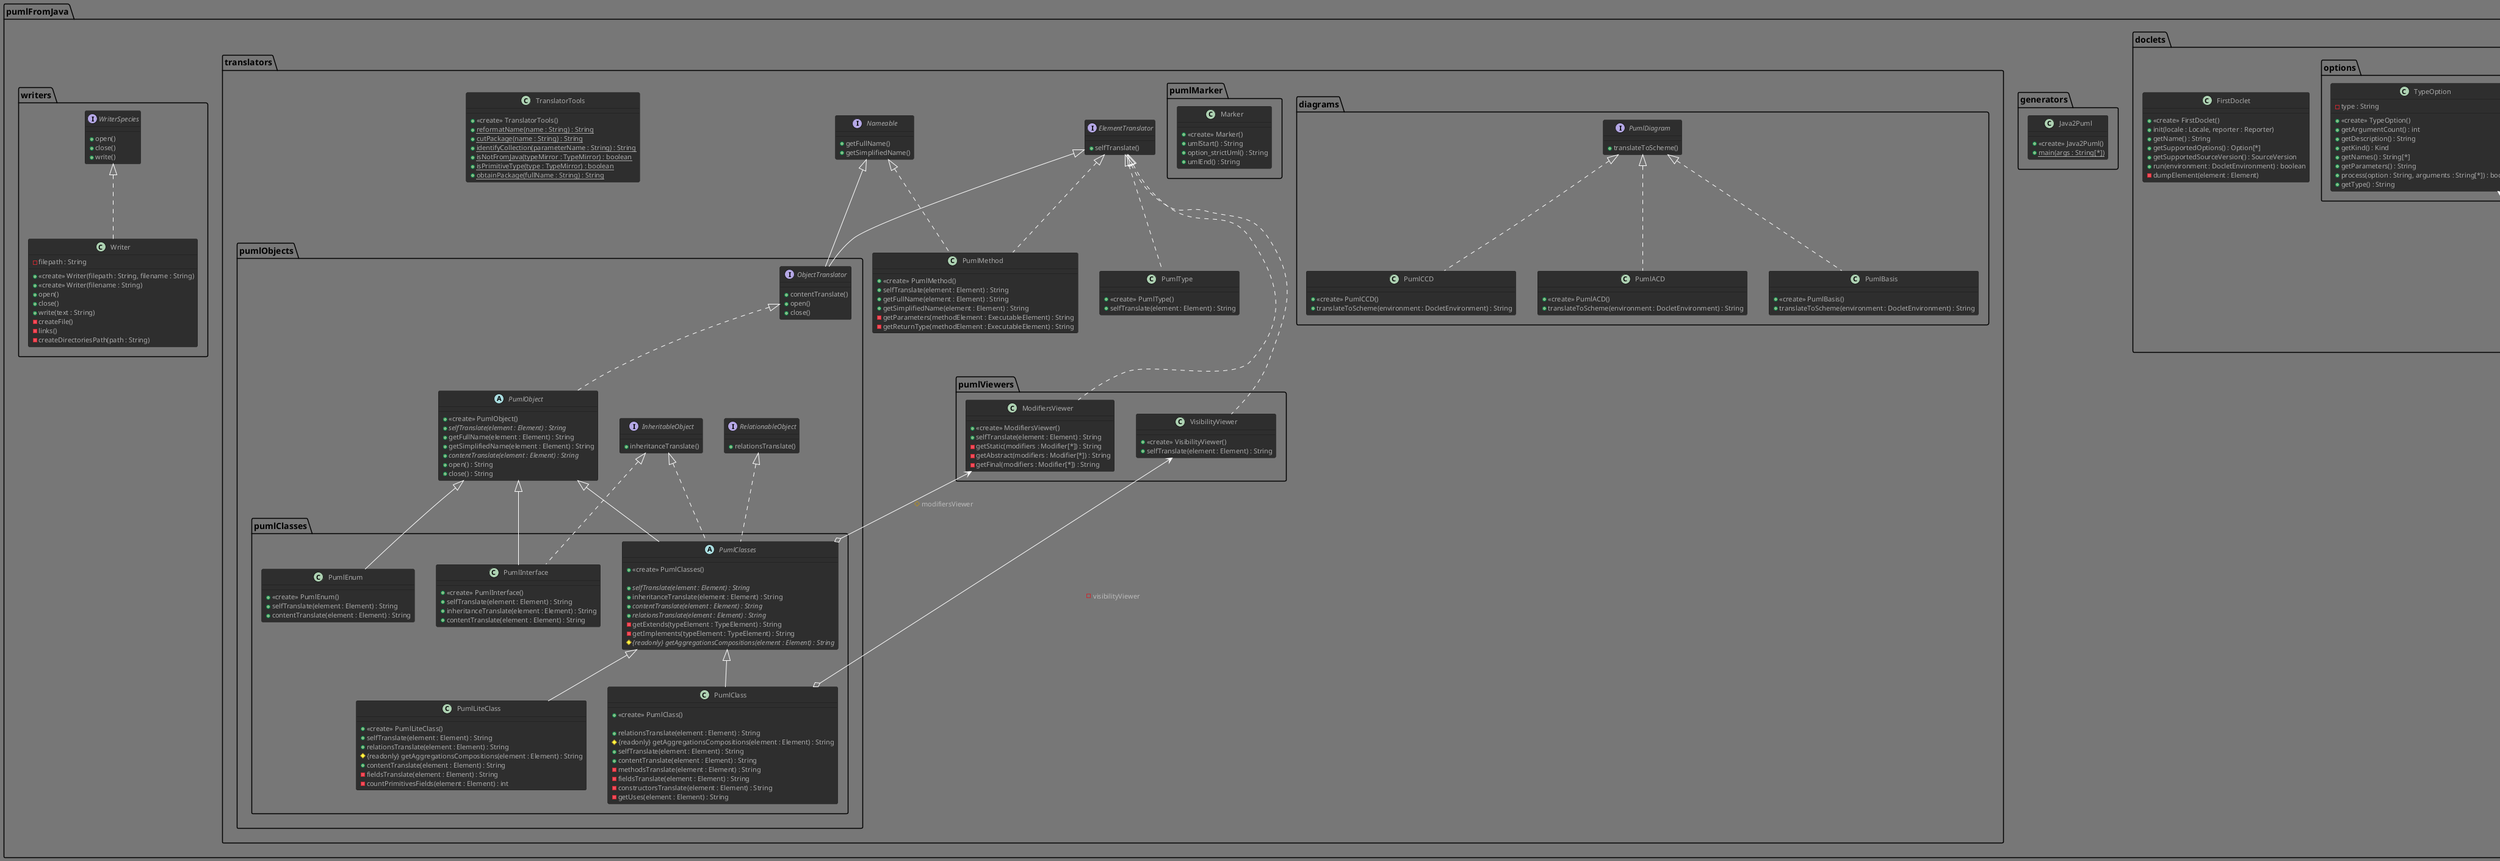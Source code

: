 @startuml
!theme reddress-darkgreen

class pumlFromJava.doclets.FirstDoclet {
+ <<create>> FirstDoclet()
+init(locale : Locale, reporter : Reporter)
+getName() : String
+getSupportedOptions() : Option[*]
+getSupportedSourceVersion() : SourceVersion
+run(environment : DocletEnvironment) : boolean
-dumpElement(element : Element)

}
class pumlFromJava.doclets.PumlDoclet {
+ <<create>> PumlDoclet()



+init(locale : Locale, reporter : Reporter)
+getName() : String
+getSupportedOptions() : Option[*]
+getSupportedSourceVersion() : SourceVersion
+run(environment : DocletEnvironment) : boolean
-generateACD(environment : DocletEnvironment)
-generateCCD(environment : DocletEnvironment)

}
class pumlFromJava.doclets.options.OutOption {
-NameFile : String
+ <<create>> OutOption()
+getArgumentCount() : int
+getDescription() : String
+getKind() : Kind
+getNames() : String[*]
+getParameters() : String
+process(option : String, arguments : String[*]) : boolean
+getFileName() : String

}
class pumlFromJava.doclets.options.PathOption {
-path : String
+ <<create>> PathOption()
+getArgumentCount() : int
+getDescription() : String
+getKind() : Kind
+getNames() : String[*]
+getParameters() : String
+process(option : String, arguments : String[*]) : boolean
+getPath() : String

}
class pumlFromJava.doclets.options.TypeOption {
-type : String
+ <<create>> TypeOption()
+getArgumentCount() : int
+getDescription() : String
+getKind() : Kind
+getNames() : String[*]
+getParameters() : String
+process(option : String, arguments : String[*]) : boolean
+getType() : String

}
class pumlFromJava.generators.Java2Puml {
+ <<create>> Java2Puml()
+ {static} main(args : String[*])

}
class pumlFromJava.translators.diagrams.PumlACD implements pumlFromJava.translators.diagrams.PumlDiagram {
+ <<create>> PumlACD()
+translateToScheme(environment : DocletEnvironment) : String

}
class pumlFromJava.translators.diagrams.PumlBasis implements pumlFromJava.translators.diagrams.PumlDiagram {
+ <<create>> PumlBasis()
+translateToScheme(environment : DocletEnvironment) : String

}
class pumlFromJava.translators.diagrams.PumlCCD implements pumlFromJava.translators.diagrams.PumlDiagram {
+ <<create>> PumlCCD()
+translateToScheme(environment : DocletEnvironment) : String

}
interface pumlFromJava.translators.diagrams.PumlDiagram {
+translateToScheme()

}
interface pumlFromJava.translators.ElementTranslator {
+selfTranslate()

}
interface pumlFromJava.translators.Nameable {
+getFullName()
+getSimplifiedName()

}
class pumlFromJava.translators.PumlMethod implements pumlFromJava.translators.ElementTranslator, pumlFromJava.translators.Nameable {
+ <<create>> PumlMethod()
+selfTranslate(element : Element) : String
+getFullName(element : Element) : String
+getSimplifiedName(element : Element) : String
-getParameters(methodElement : ExecutableElement) : String
-getReturnType(methodElement : ExecutableElement) : String

}
class pumlFromJava.translators.PumlType implements pumlFromJava.translators.ElementTranslator {
+ <<create>> PumlType()
+selfTranslate(element : Element) : String

}
class pumlFromJava.translators.TranslatorTools {
+ <<create>> TranslatorTools()
+ {static} reformatName(name : String) : String
+ {static} cutPackage(name : String) : String
+ {static} identifyCollection(parameterName : String) : String
+ {static} isNotFromJava(typeMirror : TypeMirror) : boolean
+ {static} isPrimitiveType(type : TypeMirror) : boolean
+ {static} obtainPackage(fullName : String) : String

}
class pumlFromJava.translators.pumlMarker.Marker {
+ <<create>> Marker()
+umlStart() : String
+option_strictUml() : String
+umlEnd() : String

}
interface pumlFromJava.translators.pumlObjects.InheritableObject {
+inheritanceTranslate()

}
interface pumlFromJava.translators.pumlObjects.ObjectTranslator extends pumlFromJava.translators.ElementTranslator, pumlFromJava.translators.Nameable {
+contentTranslate()
+open()
+close()

}
abstract pumlFromJava.translators.pumlObjects.PumlObject implements pumlFromJava.translators.pumlObjects.ObjectTranslator {
+ <<create>> PumlObject()
+ {abstract} selfTranslate(element : Element) : String
+getFullName(element : Element) : String
+getSimplifiedName(element : Element) : String
+ {abstract} contentTranslate(element : Element) : String
+open() : String
+close() : String

}
interface pumlFromJava.translators.pumlObjects.RelationableObject {
+relationsTranslate()

}
class pumlFromJava.translators.pumlObjects.pumlClasses.PumlClass extends pumlFromJava.translators.pumlObjects.pumlClasses.PumlClasses {
+ <<create>> PumlClass()

+relationsTranslate(element : Element) : String
# {readonly} getAggregationsCompositions(element : Element) : String
+selfTranslate(element : Element) : String
+contentTranslate(element : Element) : String
-methodsTranslate(element : Element) : String
-fieldsTranslate(element : Element) : String
-constructorsTranslate(element : Element) : String
-getUses(element : Element) : String

}
abstract pumlFromJava.translators.pumlObjects.pumlClasses.PumlClasses extends pumlFromJava.translators.pumlObjects.PumlObject implements pumlFromJava.translators.pumlObjects.InheritableObject, pumlFromJava.translators.pumlObjects.RelationableObject {
+ <<create>> PumlClasses()

+ {abstract} selfTranslate(element : Element) : String
+inheritanceTranslate(element : Element) : String
+ {abstract} contentTranslate(element : Element) : String
+ {abstract} relationsTranslate(element : Element) : String
-getExtends(typeElement : TypeElement) : String
-getImplements(typeElement : TypeElement) : String
# {abstract}  {readonly} getAggregationsCompositions(element : Element) : String

}
class pumlFromJava.translators.pumlObjects.pumlClasses.PumlEnum extends pumlFromJava.translators.pumlObjects.PumlObject {
+ <<create>> PumlEnum()
+selfTranslate(element : Element) : String
+contentTranslate(element : Element) : String

}
class pumlFromJava.translators.pumlObjects.pumlClasses.PumlInterface extends pumlFromJava.translators.pumlObjects.PumlObject implements pumlFromJava.translators.pumlObjects.InheritableObject {
+ <<create>> PumlInterface()
+selfTranslate(element : Element) : String
+inheritanceTranslate(element : Element) : String
+contentTranslate(element : Element) : String

}
class pumlFromJava.translators.pumlObjects.pumlClasses.PumlLiteClass extends pumlFromJava.translators.pumlObjects.pumlClasses.PumlClasses {
+ <<create>> PumlLiteClass()
+selfTranslate(element : Element) : String
+relationsTranslate(element : Element) : String
# {readonly} getAggregationsCompositions(element : Element) : String
+contentTranslate(element : Element) : String
-fieldsTranslate(element : Element) : String
-countPrimitivesFields(element : Element) : int

}
class pumlFromJava.translators.pumlViewers.ModifiersViewer implements pumlFromJava.translators.ElementTranslator {
+ <<create>> ModifiersViewer()
+selfTranslate(element : Element) : String
-getStatic(modifiers : Modifier[*]) : String
-getAbstract(modifiers : Modifier[*]) : String
-getFinal(modifiers : Modifier[*]) : String

}
class pumlFromJava.translators.pumlViewers.VisibilityViewer implements pumlFromJava.translators.ElementTranslator {
+ <<create>> VisibilityViewer()
+selfTranslate(element : Element) : String

}
class pumlFromJava.writers.Writer implements pumlFromJava.writers.WriterSpecies {
-filepath : String

+ <<create>> Writer(filepath : String, filename : String)
+ <<create>> Writer(filename : String)
+open()
+close()
+write(text : String)
-createFile()
-links()
-createDirectoriesPath(path : String)

}
interface pumlFromJava.writers.WriterSpecies {
+open()
+close()
+write()

}
pumlFromJava.doclets.options.PathOption <--o PumlDoclet : -oPath
pumlFromJava.doclets.options.OutOption <--o PumlDoclet : -oOut
pumlFromJava.doclets.options.TypeOption <--o PumlDoclet : -oType
pumlFromJava.translators.pumlViewers.VisibilityViewer <--o PumlClass : -visibilityViewer
pumlFromJava.translators.pumlViewers.ModifiersViewer <--o PumlClasses : #modifiersViewer

@enduml

